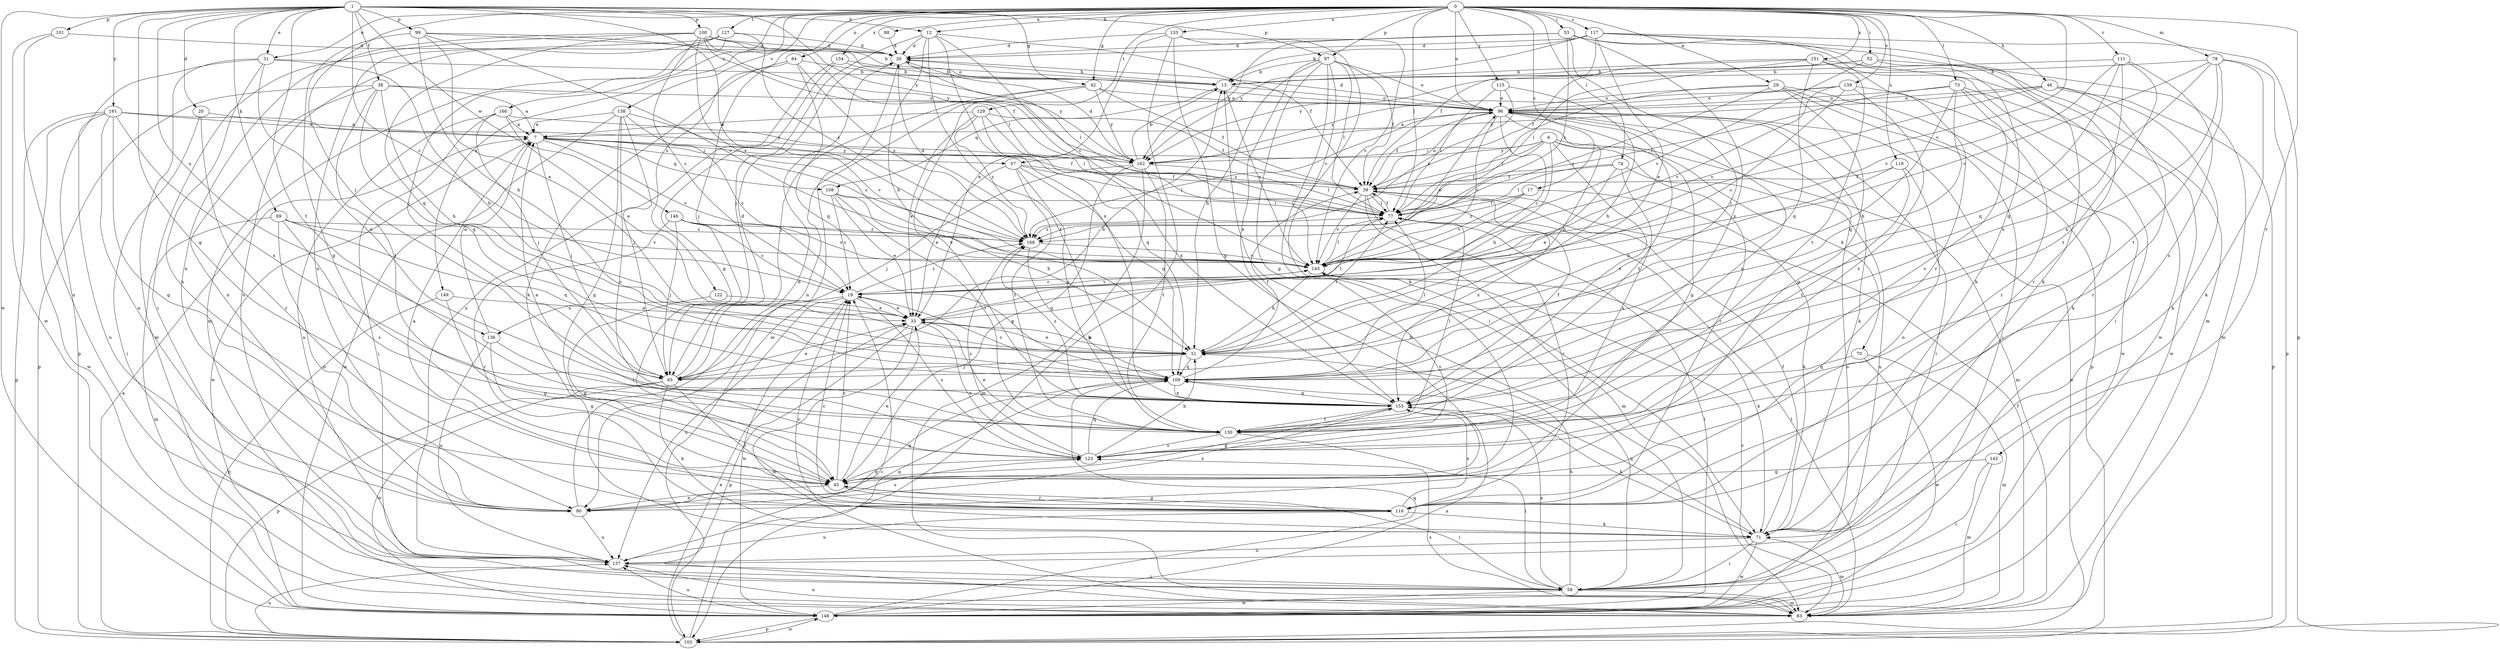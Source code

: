 strict digraph  {
0;
1;
6;
7;
12;
13;
17;
19;
20;
26;
29;
31;
33;
38;
39;
42;
45;
46;
51;
52;
53;
57;
58;
65;
69;
70;
71;
73;
74;
77;
78;
83;
84;
88;
90;
96;
97;
99;
100;
101;
103;
108;
109;
111;
115;
116;
117;
119;
122;
123;
127;
129;
130;
133;
136;
137;
138;
139;
142;
143;
146;
148;
149;
151;
154;
155;
161;
162;
166;
168;
0 -> 12  [label=b];
0 -> 17  [label=c];
0 -> 29  [label=e];
0 -> 31  [label=e];
0 -> 42  [label=g];
0 -> 46  [label=h];
0 -> 52  [label=i];
0 -> 53  [label=i];
0 -> 65  [label=j];
0 -> 73  [label=l];
0 -> 74  [label=l];
0 -> 77  [label=l];
0 -> 78  [label=m];
0 -> 84  [label=n];
0 -> 88  [label=n];
0 -> 96  [label=o];
0 -> 97  [label=p];
0 -> 111  [label=r];
0 -> 115  [label=r];
0 -> 117  [label=s];
0 -> 119  [label=s];
0 -> 122  [label=s];
0 -> 127  [label=t];
0 -> 129  [label=t];
0 -> 133  [label=u];
0 -> 138  [label=v];
0 -> 139  [label=v];
0 -> 142  [label=v];
0 -> 143  [label=v];
0 -> 149  [label=x];
0 -> 151  [label=x];
0 -> 154  [label=x];
0 -> 166  [label=z];
1 -> 12  [label=b];
1 -> 19  [label=c];
1 -> 20  [label=d];
1 -> 31  [label=e];
1 -> 38  [label=f];
1 -> 42  [label=g];
1 -> 45  [label=g];
1 -> 69  [label=k];
1 -> 97  [label=p];
1 -> 99  [label=p];
1 -> 100  [label=p];
1 -> 101  [label=p];
1 -> 130  [label=t];
1 -> 136  [label=u];
1 -> 146  [label=w];
1 -> 148  [label=w];
1 -> 161  [label=y];
1 -> 162  [label=y];
1 -> 168  [label=z];
6 -> 39  [label=f];
6 -> 51  [label=h];
6 -> 57  [label=i];
6 -> 70  [label=k];
6 -> 77  [label=l];
6 -> 83  [label=m];
6 -> 116  [label=r];
6 -> 155  [label=x];
6 -> 162  [label=y];
7 -> 39  [label=f];
7 -> 57  [label=i];
7 -> 65  [label=j];
7 -> 108  [label=q];
7 -> 143  [label=v];
7 -> 148  [label=w];
7 -> 162  [label=y];
7 -> 168  [label=z];
12 -> 26  [label=d];
12 -> 39  [label=f];
12 -> 51  [label=h];
12 -> 65  [label=j];
12 -> 130  [label=t];
12 -> 143  [label=v];
12 -> 155  [label=x];
13 -> 96  [label=o];
13 -> 108  [label=q];
13 -> 143  [label=v];
17 -> 71  [label=k];
17 -> 77  [label=l];
17 -> 143  [label=v];
17 -> 168  [label=z];
19 -> 33  [label=e];
19 -> 123  [label=s];
19 -> 136  [label=u];
19 -> 137  [label=u];
19 -> 143  [label=v];
19 -> 148  [label=w];
19 -> 168  [label=z];
20 -> 7  [label=a];
20 -> 58  [label=i];
20 -> 116  [label=r];
26 -> 13  [label=b];
26 -> 77  [label=l];
26 -> 83  [label=m];
29 -> 45  [label=g];
29 -> 58  [label=i];
29 -> 77  [label=l];
29 -> 96  [label=o];
29 -> 103  [label=p];
29 -> 148  [label=w];
29 -> 168  [label=z];
31 -> 13  [label=b];
31 -> 51  [label=h];
31 -> 83  [label=m];
31 -> 90  [label=n];
31 -> 103  [label=p];
31 -> 155  [label=x];
33 -> 51  [label=h];
33 -> 77  [label=l];
33 -> 83  [label=m];
33 -> 103  [label=p];
33 -> 123  [label=s];
38 -> 7  [label=a];
38 -> 51  [label=h];
38 -> 90  [label=n];
38 -> 96  [label=o];
38 -> 103  [label=p];
38 -> 109  [label=q];
38 -> 130  [label=t];
39 -> 77  [label=l];
39 -> 83  [label=m];
39 -> 96  [label=o];
39 -> 116  [label=r];
39 -> 143  [label=v];
39 -> 155  [label=x];
42 -> 39  [label=f];
42 -> 65  [label=j];
42 -> 90  [label=n];
42 -> 96  [label=o];
42 -> 155  [label=x];
42 -> 162  [label=y];
45 -> 19  [label=c];
45 -> 33  [label=e];
45 -> 58  [label=i];
45 -> 90  [label=n];
45 -> 116  [label=r];
46 -> 71  [label=k];
46 -> 96  [label=o];
46 -> 103  [label=p];
46 -> 116  [label=r];
46 -> 143  [label=v];
46 -> 162  [label=y];
51 -> 33  [label=e];
51 -> 65  [label=j];
51 -> 77  [label=l];
51 -> 109  [label=q];
52 -> 13  [label=b];
52 -> 83  [label=m];
52 -> 116  [label=r];
52 -> 143  [label=v];
52 -> 162  [label=y];
53 -> 26  [label=d];
53 -> 65  [label=j];
53 -> 71  [label=k];
53 -> 116  [label=r];
53 -> 155  [label=x];
53 -> 162  [label=y];
53 -> 168  [label=z];
57 -> 33  [label=e];
57 -> 39  [label=f];
57 -> 77  [label=l];
57 -> 109  [label=q];
57 -> 130  [label=t];
57 -> 155  [label=x];
58 -> 13  [label=b];
58 -> 51  [label=h];
58 -> 83  [label=m];
58 -> 148  [label=w];
58 -> 155  [label=x];
65 -> 13  [label=b];
65 -> 26  [label=d];
65 -> 33  [label=e];
65 -> 71  [label=k];
65 -> 103  [label=p];
65 -> 116  [label=r];
65 -> 148  [label=w];
69 -> 83  [label=m];
69 -> 90  [label=n];
69 -> 109  [label=q];
69 -> 123  [label=s];
69 -> 143  [label=v];
69 -> 168  [label=z];
70 -> 83  [label=m];
70 -> 109  [label=q];
70 -> 148  [label=w];
71 -> 19  [label=c];
71 -> 39  [label=f];
71 -> 58  [label=i];
71 -> 83  [label=m];
71 -> 109  [label=q];
71 -> 137  [label=u];
71 -> 148  [label=w];
73 -> 51  [label=h];
73 -> 71  [label=k];
73 -> 77  [label=l];
73 -> 96  [label=o];
73 -> 109  [label=q];
73 -> 123  [label=s];
73 -> 148  [label=w];
74 -> 33  [label=e];
74 -> 39  [label=f];
74 -> 77  [label=l];
74 -> 123  [label=s];
74 -> 137  [label=u];
77 -> 39  [label=f];
77 -> 168  [label=z];
78 -> 13  [label=b];
78 -> 71  [label=k];
78 -> 103  [label=p];
78 -> 109  [label=q];
78 -> 130  [label=t];
78 -> 143  [label=v];
78 -> 155  [label=x];
83 -> 39  [label=f];
83 -> 77  [label=l];
83 -> 123  [label=s];
83 -> 137  [label=u];
83 -> 143  [label=v];
84 -> 13  [label=b];
84 -> 65  [label=j];
84 -> 71  [label=k];
84 -> 109  [label=q];
84 -> 168  [label=z];
88 -> 26  [label=d];
90 -> 26  [label=d];
90 -> 109  [label=q];
90 -> 123  [label=s];
90 -> 137  [label=u];
90 -> 155  [label=x];
96 -> 7  [label=a];
96 -> 19  [label=c];
96 -> 26  [label=d];
96 -> 39  [label=f];
96 -> 45  [label=g];
96 -> 51  [label=h];
96 -> 58  [label=i];
96 -> 71  [label=k];
96 -> 130  [label=t];
96 -> 143  [label=v];
96 -> 168  [label=z];
97 -> 13  [label=b];
97 -> 39  [label=f];
97 -> 45  [label=g];
97 -> 51  [label=h];
97 -> 58  [label=i];
97 -> 77  [label=l];
97 -> 96  [label=o];
97 -> 143  [label=v];
97 -> 155  [label=x];
99 -> 26  [label=d];
99 -> 33  [label=e];
99 -> 45  [label=g];
99 -> 51  [label=h];
99 -> 143  [label=v];
99 -> 162  [label=y];
100 -> 13  [label=b];
100 -> 19  [label=c];
100 -> 26  [label=d];
100 -> 39  [label=f];
100 -> 58  [label=i];
100 -> 77  [label=l];
100 -> 90  [label=n];
100 -> 96  [label=o];
100 -> 109  [label=q];
100 -> 143  [label=v];
101 -> 26  [label=d];
101 -> 137  [label=u];
101 -> 148  [label=w];
103 -> 7  [label=a];
103 -> 19  [label=c];
103 -> 33  [label=e];
103 -> 96  [label=o];
103 -> 137  [label=u];
103 -> 148  [label=w];
108 -> 19  [label=c];
108 -> 33  [label=e];
108 -> 51  [label=h];
108 -> 77  [label=l];
108 -> 130  [label=t];
109 -> 19  [label=c];
109 -> 39  [label=f];
109 -> 77  [label=l];
109 -> 155  [label=x];
111 -> 13  [label=b];
111 -> 109  [label=q];
111 -> 123  [label=s];
111 -> 130  [label=t];
111 -> 143  [label=v];
111 -> 155  [label=x];
115 -> 51  [label=h];
115 -> 77  [label=l];
115 -> 96  [label=o];
115 -> 168  [label=z];
116 -> 7  [label=a];
116 -> 19  [label=c];
116 -> 45  [label=g];
116 -> 71  [label=k];
116 -> 137  [label=u];
116 -> 155  [label=x];
117 -> 13  [label=b];
117 -> 26  [label=d];
117 -> 33  [label=e];
117 -> 39  [label=f];
117 -> 71  [label=k];
117 -> 83  [label=m];
117 -> 103  [label=p];
117 -> 162  [label=y];
119 -> 39  [label=f];
119 -> 51  [label=h];
119 -> 90  [label=n];
119 -> 130  [label=t];
122 -> 33  [label=e];
122 -> 45  [label=g];
123 -> 7  [label=a];
123 -> 45  [label=g];
123 -> 51  [label=h];
123 -> 109  [label=q];
123 -> 143  [label=v];
123 -> 168  [label=z];
127 -> 26  [label=d];
127 -> 65  [label=j];
127 -> 83  [label=m];
127 -> 90  [label=n];
127 -> 137  [label=u];
127 -> 168  [label=z];
129 -> 7  [label=a];
129 -> 33  [label=e];
129 -> 39  [label=f];
129 -> 109  [label=q];
129 -> 155  [label=x];
129 -> 168  [label=z];
130 -> 33  [label=e];
130 -> 58  [label=i];
130 -> 77  [label=l];
130 -> 96  [label=o];
130 -> 123  [label=s];
133 -> 26  [label=d];
133 -> 33  [label=e];
133 -> 45  [label=g];
133 -> 71  [label=k];
133 -> 103  [label=p];
133 -> 143  [label=v];
136 -> 7  [label=a];
136 -> 45  [label=g];
136 -> 130  [label=t];
136 -> 137  [label=u];
137 -> 58  [label=i];
137 -> 109  [label=q];
138 -> 7  [label=a];
138 -> 19  [label=c];
138 -> 45  [label=g];
138 -> 65  [label=j];
138 -> 123  [label=s];
138 -> 143  [label=v];
138 -> 148  [label=w];
139 -> 19  [label=c];
139 -> 96  [label=o];
139 -> 116  [label=r];
139 -> 123  [label=s];
139 -> 143  [label=v];
139 -> 162  [label=y];
142 -> 45  [label=g];
142 -> 58  [label=i];
142 -> 83  [label=m];
143 -> 19  [label=c];
143 -> 51  [label=h];
143 -> 71  [label=k];
143 -> 77  [label=l];
143 -> 96  [label=o];
146 -> 19  [label=c];
146 -> 65  [label=j];
146 -> 116  [label=r];
146 -> 143  [label=v];
146 -> 168  [label=z];
148 -> 77  [label=l];
148 -> 96  [label=o];
148 -> 103  [label=p];
148 -> 109  [label=q];
148 -> 137  [label=u];
148 -> 155  [label=x];
149 -> 33  [label=e];
149 -> 45  [label=g];
149 -> 103  [label=p];
151 -> 13  [label=b];
151 -> 39  [label=f];
151 -> 58  [label=i];
151 -> 77  [label=l];
151 -> 109  [label=q];
151 -> 130  [label=t];
151 -> 148  [label=w];
154 -> 13  [label=b];
154 -> 45  [label=g];
154 -> 137  [label=u];
154 -> 162  [label=y];
155 -> 39  [label=f];
155 -> 45  [label=g];
155 -> 71  [label=k];
155 -> 109  [label=q];
155 -> 130  [label=t];
155 -> 168  [label=z];
161 -> 7  [label=a];
161 -> 45  [label=g];
161 -> 90  [label=n];
161 -> 103  [label=p];
161 -> 137  [label=u];
161 -> 148  [label=w];
161 -> 155  [label=x];
161 -> 162  [label=y];
162 -> 13  [label=b];
162 -> 26  [label=d];
162 -> 45  [label=g];
162 -> 65  [label=j];
162 -> 77  [label=l];
162 -> 83  [label=m];
162 -> 130  [label=t];
166 -> 7  [label=a];
166 -> 33  [label=e];
166 -> 58  [label=i];
166 -> 65  [label=j];
166 -> 77  [label=l];
166 -> 137  [label=u];
168 -> 26  [label=d];
168 -> 109  [label=q];
168 -> 143  [label=v];
}

